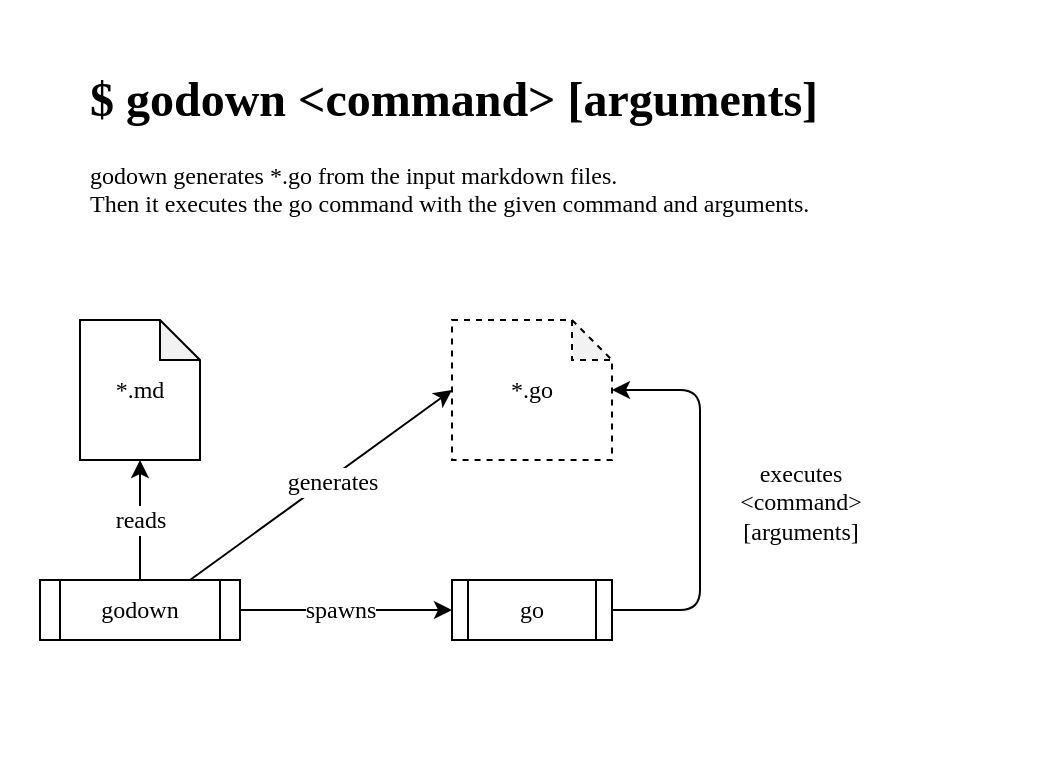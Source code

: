 <mxfile>
    <diagram id="0snlO_qEC2LmG-9za4zU" name="ページ1">
        <mxGraphModel dx="608" dy="559" grid="1" gridSize="10" guides="1" tooltips="1" connect="1" arrows="1" fold="1" page="1" pageScale="1" pageWidth="1169" pageHeight="827" background="#FFFFFF" math="0" shadow="0">
            <root>
                <mxCell id="0"/>
                <mxCell id="1" parent="0"/>
                <mxCell id="12" value="" style="rounded=0;whiteSpace=wrap;html=1;dashed=1;fontFamily=JetBrains Mono;fontSize=12;strokeColor=none;" parent="1" vertex="1">
                    <mxGeometry x="40" y="80" width="520" height="390" as="geometry"/>
                </mxCell>
                <mxCell id="6" style="edgeStyle=none;html=1;entryX=0;entryY=0.5;entryDx=0;entryDy=0;entryPerimeter=0;fontFamily=JetBrains Mono;fontSize=12;exitX=0.75;exitY=0;exitDx=0;exitDy=0;" parent="1" source="13" target="3" edge="1">
                    <mxGeometry relative="1" as="geometry"/>
                </mxCell>
                <mxCell id="7" value="generates" style="edgeLabel;html=1;align=center;verticalAlign=middle;resizable=0;points=[];fontSize=12;fontFamily=JetBrains Mono;" parent="6" vertex="1" connectable="0">
                    <mxGeometry x="0.36" y="1" relative="1" as="geometry">
                        <mxPoint x="-18" y="16" as="offset"/>
                    </mxGeometry>
                </mxCell>
                <mxCell id="2" value="*.md" style="shape=note;whiteSpace=wrap;html=1;backgroundOutline=1;darkOpacity=0.05;size=20;fontFamily=JetBrains Mono;" parent="1" vertex="1">
                    <mxGeometry x="80" y="240" width="60" height="70" as="geometry"/>
                </mxCell>
                <mxCell id="10" style="edgeStyle=orthogonalEdgeStyle;html=1;entryX=1;entryY=0.5;entryDx=0;entryDy=0;fontFamily=JetBrains Mono;fontSize=12;endArrow=none;endFill=0;startArrow=classic;startFill=1;" parent="1" source="3" target="8" edge="1">
                    <mxGeometry relative="1" as="geometry">
                        <Array as="points">
                            <mxPoint x="390" y="275"/>
                            <mxPoint x="390" y="385"/>
                        </Array>
                    </mxGeometry>
                </mxCell>
                <mxCell id="11" value="executes&lt;br&gt;&amp;lt;command&amp;gt;&lt;br&gt;[arguments]" style="edgeLabel;html=1;align=center;verticalAlign=middle;resizable=0;points=[];fontSize=12;fontFamily=JetBrains Mono;" parent="10" vertex="1" connectable="0">
                    <mxGeometry x="-0.212" y="-1" relative="1" as="geometry">
                        <mxPoint x="51" y="22" as="offset"/>
                    </mxGeometry>
                </mxCell>
                <mxCell id="3" value="*.go" style="shape=note;whiteSpace=wrap;html=1;backgroundOutline=1;darkOpacity=0.05;size=20;fontFamily=JetBrains Mono;dashed=1;" parent="1" vertex="1">
                    <mxGeometry x="266" y="240" width="80" height="70" as="geometry"/>
                </mxCell>
                <mxCell id="5" value="&lt;h1&gt;$ godown &amp;lt;command&amp;gt; [arguments]&lt;/h1&gt;&lt;p&gt;godown generates *.go from the input markdown files.&amp;nbsp;&lt;br&gt;&lt;span&gt;Then it executes the go command with the given command and arguments.&lt;/span&gt;&lt;/p&gt;" style="text;html=1;strokeColor=none;fillColor=none;spacing=5;spacingTop=-20;whiteSpace=wrap;overflow=hidden;rounded=0;fontFamily=JetBrains Mono;" parent="1" vertex="1">
                    <mxGeometry x="80" y="110" width="450" height="130" as="geometry"/>
                </mxCell>
                <mxCell id="8" value="go" style="shape=process;whiteSpace=wrap;html=1;backgroundOutline=1;fontFamily=JetBrains Mono;fontSize=12;" parent="1" vertex="1">
                    <mxGeometry x="266" y="370" width="80" height="30" as="geometry"/>
                </mxCell>
                <mxCell id="14" value="&lt;font face=&quot;JetBrains Mono&quot; style=&quot;font-size: 12px&quot;&gt;reads&lt;/font&gt;" style="edgeStyle=none;html=1;entryX=0.5;entryY=1;entryDx=0;entryDy=0;entryPerimeter=0;strokeWidth=1;" parent="1" source="13" target="2" edge="1">
                    <mxGeometry relative="1" as="geometry"/>
                </mxCell>
                <mxCell id="15" style="edgeStyle=none;html=1;entryX=0;entryY=0.5;entryDx=0;entryDy=0;fontFamily=JetBrains Mono;" parent="1" source="13" target="8" edge="1">
                    <mxGeometry relative="1" as="geometry"/>
                </mxCell>
                <mxCell id="16" value="spawns" style="edgeLabel;html=1;align=center;verticalAlign=middle;resizable=0;points=[];fontSize=12;fontFamily=JetBrains Mono;" parent="15" vertex="1" connectable="0">
                    <mxGeometry x="0.041" y="1" relative="1" as="geometry">
                        <mxPoint x="-5" y="1" as="offset"/>
                    </mxGeometry>
                </mxCell>
                <mxCell id="13" value="godown" style="shape=process;whiteSpace=wrap;html=1;backgroundOutline=1;fontFamily=JetBrains Mono;fontSize=12;" parent="1" vertex="1">
                    <mxGeometry x="60" y="370" width="100" height="30" as="geometry"/>
                </mxCell>
            </root>
        </mxGraphModel>
    </diagram>
</mxfile>